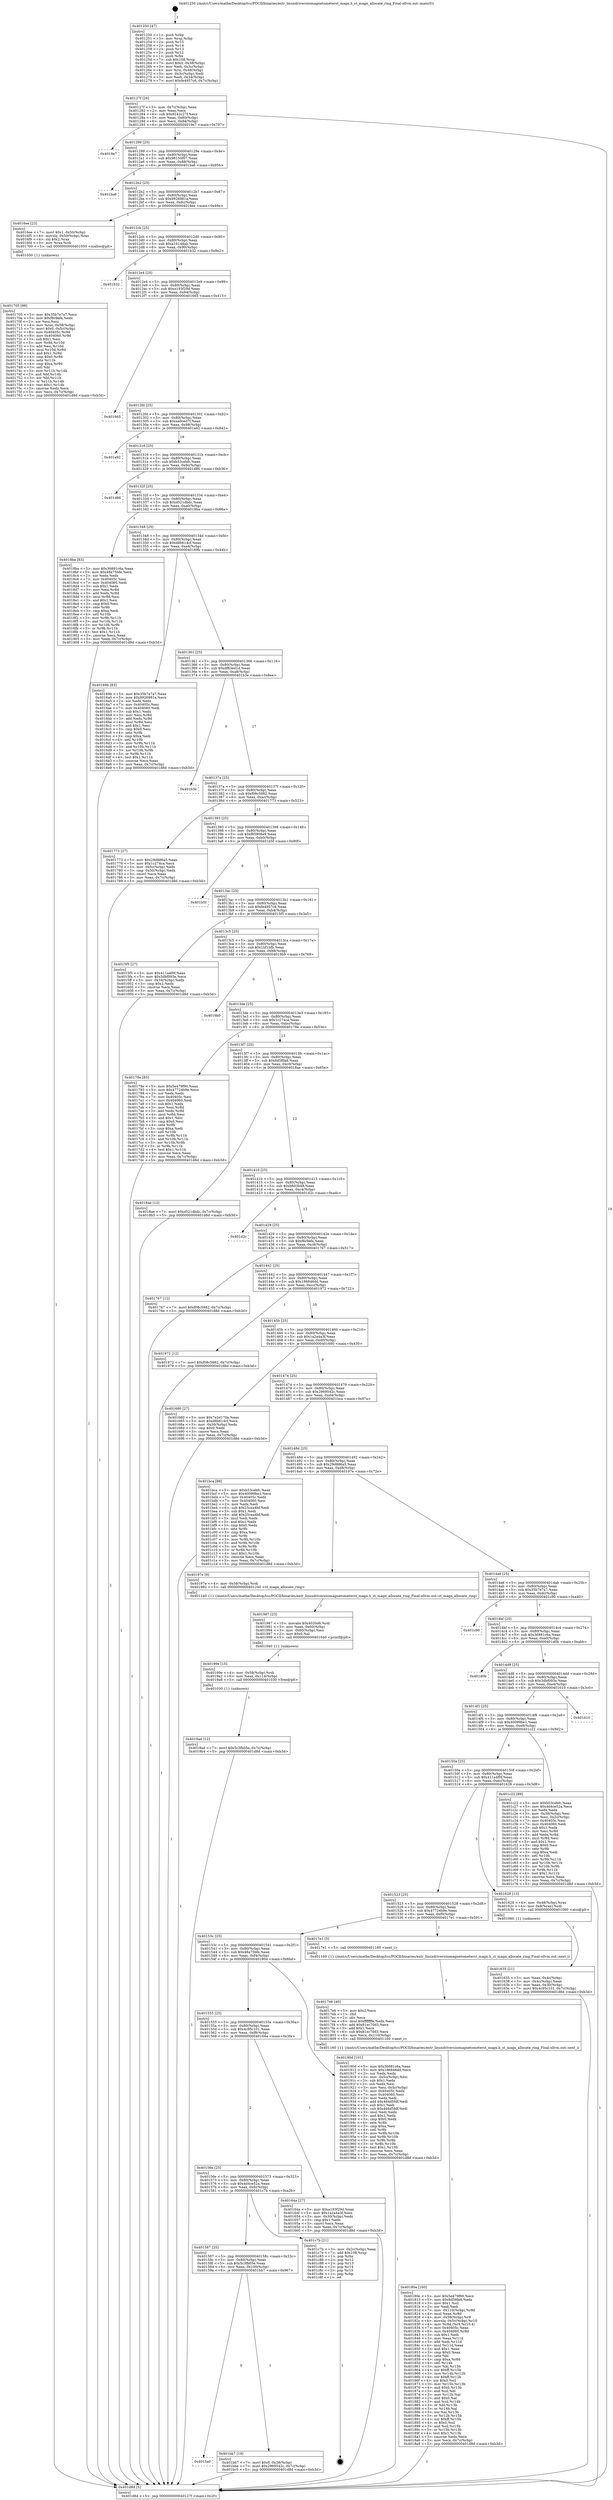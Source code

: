 digraph "0x401250" {
  label = "0x401250 (/mnt/c/Users/mathe/Desktop/tcc/POCII/binaries/extr_linuxdriversiiomagnetometerst_magn.h_st_magn_allocate_ring_Final-ollvm.out::main(0))"
  labelloc = "t"
  node[shape=record]

  Entry [label="",width=0.3,height=0.3,shape=circle,fillcolor=black,style=filled]
  "0x40127f" [label="{
     0x40127f [26]\l
     | [instrs]\l
     &nbsp;&nbsp;0x40127f \<+3\>: mov -0x7c(%rbp),%eax\l
     &nbsp;&nbsp;0x401282 \<+2\>: mov %eax,%ecx\l
     &nbsp;&nbsp;0x401284 \<+6\>: sub $0x9242c27f,%ecx\l
     &nbsp;&nbsp;0x40128a \<+3\>: mov %eax,-0x80(%rbp)\l
     &nbsp;&nbsp;0x40128d \<+6\>: mov %ecx,-0x84(%rbp)\l
     &nbsp;&nbsp;0x401293 \<+6\>: je 00000000004019e7 \<main+0x797\>\l
  }"]
  "0x4019e7" [label="{
     0x4019e7\l
  }", style=dashed]
  "0x401299" [label="{
     0x401299 [25]\l
     | [instrs]\l
     &nbsp;&nbsp;0x401299 \<+5\>: jmp 000000000040129e \<main+0x4e\>\l
     &nbsp;&nbsp;0x40129e \<+3\>: mov -0x80(%rbp),%eax\l
     &nbsp;&nbsp;0x4012a1 \<+5\>: sub $0x98150f07,%eax\l
     &nbsp;&nbsp;0x4012a6 \<+6\>: mov %eax,-0x88(%rbp)\l
     &nbsp;&nbsp;0x4012ac \<+6\>: je 0000000000401ba6 \<main+0x956\>\l
  }"]
  Exit [label="",width=0.3,height=0.3,shape=circle,fillcolor=black,style=filled,peripheries=2]
  "0x401ba6" [label="{
     0x401ba6\l
  }", style=dashed]
  "0x4012b2" [label="{
     0x4012b2 [25]\l
     | [instrs]\l
     &nbsp;&nbsp;0x4012b2 \<+5\>: jmp 00000000004012b7 \<main+0x67\>\l
     &nbsp;&nbsp;0x4012b7 \<+3\>: mov -0x80(%rbp),%eax\l
     &nbsp;&nbsp;0x4012ba \<+5\>: sub $0x9926981a,%eax\l
     &nbsp;&nbsp;0x4012bf \<+6\>: mov %eax,-0x8c(%rbp)\l
     &nbsp;&nbsp;0x4012c5 \<+6\>: je 00000000004016ee \<main+0x49e\>\l
  }"]
  "0x4015a0" [label="{
     0x4015a0\l
  }", style=dashed]
  "0x4016ee" [label="{
     0x4016ee [23]\l
     | [instrs]\l
     &nbsp;&nbsp;0x4016ee \<+7\>: movl $0x1,-0x50(%rbp)\l
     &nbsp;&nbsp;0x4016f5 \<+4\>: movslq -0x50(%rbp),%rax\l
     &nbsp;&nbsp;0x4016f9 \<+4\>: shl $0x2,%rax\l
     &nbsp;&nbsp;0x4016fd \<+3\>: mov %rax,%rdi\l
     &nbsp;&nbsp;0x401700 \<+5\>: call 0000000000401050 \<malloc@plt\>\l
     | [calls]\l
     &nbsp;&nbsp;0x401050 \{1\} (unknown)\l
  }"]
  "0x4012cb" [label="{
     0x4012cb [25]\l
     | [instrs]\l
     &nbsp;&nbsp;0x4012cb \<+5\>: jmp 00000000004012d0 \<main+0x80\>\l
     &nbsp;&nbsp;0x4012d0 \<+3\>: mov -0x80(%rbp),%eax\l
     &nbsp;&nbsp;0x4012d3 \<+5\>: sub $0xa16148ab,%eax\l
     &nbsp;&nbsp;0x4012d8 \<+6\>: mov %eax,-0x90(%rbp)\l
     &nbsp;&nbsp;0x4012de \<+6\>: je 0000000000401b32 \<main+0x8e2\>\l
  }"]
  "0x401bb7" [label="{
     0x401bb7 [19]\l
     | [instrs]\l
     &nbsp;&nbsp;0x401bb7 \<+7\>: movl $0x0,-0x38(%rbp)\l
     &nbsp;&nbsp;0x401bbe \<+7\>: movl $0x2969542c,-0x7c(%rbp)\l
     &nbsp;&nbsp;0x401bc5 \<+5\>: jmp 0000000000401d8d \<main+0xb3d\>\l
  }"]
  "0x401b32" [label="{
     0x401b32\l
  }", style=dashed]
  "0x4012e4" [label="{
     0x4012e4 [25]\l
     | [instrs]\l
     &nbsp;&nbsp;0x4012e4 \<+5\>: jmp 00000000004012e9 \<main+0x99\>\l
     &nbsp;&nbsp;0x4012e9 \<+3\>: mov -0x80(%rbp),%eax\l
     &nbsp;&nbsp;0x4012ec \<+5\>: sub $0xa193f29d,%eax\l
     &nbsp;&nbsp;0x4012f1 \<+6\>: mov %eax,-0x94(%rbp)\l
     &nbsp;&nbsp;0x4012f7 \<+6\>: je 0000000000401665 \<main+0x415\>\l
  }"]
  "0x401587" [label="{
     0x401587 [25]\l
     | [instrs]\l
     &nbsp;&nbsp;0x401587 \<+5\>: jmp 000000000040158c \<main+0x33c\>\l
     &nbsp;&nbsp;0x40158c \<+3\>: mov -0x80(%rbp),%eax\l
     &nbsp;&nbsp;0x40158f \<+5\>: sub $0x5c3fb05e,%eax\l
     &nbsp;&nbsp;0x401594 \<+6\>: mov %eax,-0x100(%rbp)\l
     &nbsp;&nbsp;0x40159a \<+6\>: je 0000000000401bb7 \<main+0x967\>\l
  }"]
  "0x401665" [label="{
     0x401665\l
  }", style=dashed]
  "0x4012fd" [label="{
     0x4012fd [25]\l
     | [instrs]\l
     &nbsp;&nbsp;0x4012fd \<+5\>: jmp 0000000000401302 \<main+0xb2\>\l
     &nbsp;&nbsp;0x401302 \<+3\>: mov -0x80(%rbp),%eax\l
     &nbsp;&nbsp;0x401305 \<+5\>: sub $0xaa0ced7f,%eax\l
     &nbsp;&nbsp;0x40130a \<+6\>: mov %eax,-0x98(%rbp)\l
     &nbsp;&nbsp;0x401310 \<+6\>: je 0000000000401a92 \<main+0x842\>\l
  }"]
  "0x401c7b" [label="{
     0x401c7b [21]\l
     | [instrs]\l
     &nbsp;&nbsp;0x401c7b \<+3\>: mov -0x2c(%rbp),%eax\l
     &nbsp;&nbsp;0x401c7e \<+7\>: add $0x108,%rsp\l
     &nbsp;&nbsp;0x401c85 \<+1\>: pop %rbx\l
     &nbsp;&nbsp;0x401c86 \<+2\>: pop %r12\l
     &nbsp;&nbsp;0x401c88 \<+2\>: pop %r13\l
     &nbsp;&nbsp;0x401c8a \<+2\>: pop %r14\l
     &nbsp;&nbsp;0x401c8c \<+2\>: pop %r15\l
     &nbsp;&nbsp;0x401c8e \<+1\>: pop %rbp\l
     &nbsp;&nbsp;0x401c8f \<+1\>: ret\l
  }"]
  "0x401a92" [label="{
     0x401a92\l
  }", style=dashed]
  "0x401316" [label="{
     0x401316 [25]\l
     | [instrs]\l
     &nbsp;&nbsp;0x401316 \<+5\>: jmp 000000000040131b \<main+0xcb\>\l
     &nbsp;&nbsp;0x40131b \<+3\>: mov -0x80(%rbp),%eax\l
     &nbsp;&nbsp;0x40131e \<+5\>: sub $0xb53cebfc,%eax\l
     &nbsp;&nbsp;0x401323 \<+6\>: mov %eax,-0x9c(%rbp)\l
     &nbsp;&nbsp;0x401329 \<+6\>: je 0000000000401d86 \<main+0xb36\>\l
  }"]
  "0x4019ad" [label="{
     0x4019ad [12]\l
     | [instrs]\l
     &nbsp;&nbsp;0x4019ad \<+7\>: movl $0x5c3fb05e,-0x7c(%rbp)\l
     &nbsp;&nbsp;0x4019b4 \<+5\>: jmp 0000000000401d8d \<main+0xb3d\>\l
  }"]
  "0x401d86" [label="{
     0x401d86\l
  }", style=dashed]
  "0x40132f" [label="{
     0x40132f [25]\l
     | [instrs]\l
     &nbsp;&nbsp;0x40132f \<+5\>: jmp 0000000000401334 \<main+0xe4\>\l
     &nbsp;&nbsp;0x401334 \<+3\>: mov -0x80(%rbp),%eax\l
     &nbsp;&nbsp;0x401337 \<+5\>: sub $0xd521dbdc,%eax\l
     &nbsp;&nbsp;0x40133c \<+6\>: mov %eax,-0xa0(%rbp)\l
     &nbsp;&nbsp;0x401342 \<+6\>: je 00000000004018ba \<main+0x66a\>\l
  }"]
  "0x40199e" [label="{
     0x40199e [15]\l
     | [instrs]\l
     &nbsp;&nbsp;0x40199e \<+4\>: mov -0x58(%rbp),%rdi\l
     &nbsp;&nbsp;0x4019a2 \<+6\>: mov %eax,-0x114(%rbp)\l
     &nbsp;&nbsp;0x4019a8 \<+5\>: call 0000000000401030 \<free@plt\>\l
     | [calls]\l
     &nbsp;&nbsp;0x401030 \{1\} (unknown)\l
  }"]
  "0x4018ba" [label="{
     0x4018ba [83]\l
     | [instrs]\l
     &nbsp;&nbsp;0x4018ba \<+5\>: mov $0x36881c6a,%eax\l
     &nbsp;&nbsp;0x4018bf \<+5\>: mov $0x48a75bfe,%ecx\l
     &nbsp;&nbsp;0x4018c4 \<+2\>: xor %edx,%edx\l
     &nbsp;&nbsp;0x4018c6 \<+7\>: mov 0x40405c,%esi\l
     &nbsp;&nbsp;0x4018cd \<+7\>: mov 0x404060,%edi\l
     &nbsp;&nbsp;0x4018d4 \<+3\>: sub $0x1,%edx\l
     &nbsp;&nbsp;0x4018d7 \<+3\>: mov %esi,%r8d\l
     &nbsp;&nbsp;0x4018da \<+3\>: add %edx,%r8d\l
     &nbsp;&nbsp;0x4018dd \<+4\>: imul %r8d,%esi\l
     &nbsp;&nbsp;0x4018e1 \<+3\>: and $0x1,%esi\l
     &nbsp;&nbsp;0x4018e4 \<+3\>: cmp $0x0,%esi\l
     &nbsp;&nbsp;0x4018e7 \<+4\>: sete %r9b\l
     &nbsp;&nbsp;0x4018eb \<+3\>: cmp $0xa,%edi\l
     &nbsp;&nbsp;0x4018ee \<+4\>: setl %r10b\l
     &nbsp;&nbsp;0x4018f2 \<+3\>: mov %r9b,%r11b\l
     &nbsp;&nbsp;0x4018f5 \<+3\>: and %r10b,%r11b\l
     &nbsp;&nbsp;0x4018f8 \<+3\>: xor %r10b,%r9b\l
     &nbsp;&nbsp;0x4018fb \<+3\>: or %r9b,%r11b\l
     &nbsp;&nbsp;0x4018fe \<+4\>: test $0x1,%r11b\l
     &nbsp;&nbsp;0x401902 \<+3\>: cmovne %ecx,%eax\l
     &nbsp;&nbsp;0x401905 \<+3\>: mov %eax,-0x7c(%rbp)\l
     &nbsp;&nbsp;0x401908 \<+5\>: jmp 0000000000401d8d \<main+0xb3d\>\l
  }"]
  "0x401348" [label="{
     0x401348 [25]\l
     | [instrs]\l
     &nbsp;&nbsp;0x401348 \<+5\>: jmp 000000000040134d \<main+0xfd\>\l
     &nbsp;&nbsp;0x40134d \<+3\>: mov -0x80(%rbp),%eax\l
     &nbsp;&nbsp;0x401350 \<+5\>: sub $0xd8b614cf,%eax\l
     &nbsp;&nbsp;0x401355 \<+6\>: mov %eax,-0xa4(%rbp)\l
     &nbsp;&nbsp;0x40135b \<+6\>: je 000000000040169b \<main+0x44b\>\l
  }"]
  "0x401987" [label="{
     0x401987 [23]\l
     | [instrs]\l
     &nbsp;&nbsp;0x401987 \<+10\>: movabs $0x4020d6,%rdi\l
     &nbsp;&nbsp;0x401991 \<+3\>: mov %eax,-0x60(%rbp)\l
     &nbsp;&nbsp;0x401994 \<+3\>: mov -0x60(%rbp),%esi\l
     &nbsp;&nbsp;0x401997 \<+2\>: mov $0x0,%al\l
     &nbsp;&nbsp;0x401999 \<+5\>: call 0000000000401040 \<printf@plt\>\l
     | [calls]\l
     &nbsp;&nbsp;0x401040 \{1\} (unknown)\l
  }"]
  "0x40169b" [label="{
     0x40169b [83]\l
     | [instrs]\l
     &nbsp;&nbsp;0x40169b \<+5\>: mov $0x35b7e7a7,%eax\l
     &nbsp;&nbsp;0x4016a0 \<+5\>: mov $0x9926981a,%ecx\l
     &nbsp;&nbsp;0x4016a5 \<+2\>: xor %edx,%edx\l
     &nbsp;&nbsp;0x4016a7 \<+7\>: mov 0x40405c,%esi\l
     &nbsp;&nbsp;0x4016ae \<+7\>: mov 0x404060,%edi\l
     &nbsp;&nbsp;0x4016b5 \<+3\>: sub $0x1,%edx\l
     &nbsp;&nbsp;0x4016b8 \<+3\>: mov %esi,%r8d\l
     &nbsp;&nbsp;0x4016bb \<+3\>: add %edx,%r8d\l
     &nbsp;&nbsp;0x4016be \<+4\>: imul %r8d,%esi\l
     &nbsp;&nbsp;0x4016c2 \<+3\>: and $0x1,%esi\l
     &nbsp;&nbsp;0x4016c5 \<+3\>: cmp $0x0,%esi\l
     &nbsp;&nbsp;0x4016c8 \<+4\>: sete %r9b\l
     &nbsp;&nbsp;0x4016cc \<+3\>: cmp $0xa,%edi\l
     &nbsp;&nbsp;0x4016cf \<+4\>: setl %r10b\l
     &nbsp;&nbsp;0x4016d3 \<+3\>: mov %r9b,%r11b\l
     &nbsp;&nbsp;0x4016d6 \<+3\>: and %r10b,%r11b\l
     &nbsp;&nbsp;0x4016d9 \<+3\>: xor %r10b,%r9b\l
     &nbsp;&nbsp;0x4016dc \<+3\>: or %r9b,%r11b\l
     &nbsp;&nbsp;0x4016df \<+4\>: test $0x1,%r11b\l
     &nbsp;&nbsp;0x4016e3 \<+3\>: cmovne %ecx,%eax\l
     &nbsp;&nbsp;0x4016e6 \<+3\>: mov %eax,-0x7c(%rbp)\l
     &nbsp;&nbsp;0x4016e9 \<+5\>: jmp 0000000000401d8d \<main+0xb3d\>\l
  }"]
  "0x401361" [label="{
     0x401361 [25]\l
     | [instrs]\l
     &nbsp;&nbsp;0x401361 \<+5\>: jmp 0000000000401366 \<main+0x116\>\l
     &nbsp;&nbsp;0x401366 \<+3\>: mov -0x80(%rbp),%eax\l
     &nbsp;&nbsp;0x401369 \<+5\>: sub $0xdf83ed1d,%eax\l
     &nbsp;&nbsp;0x40136e \<+6\>: mov %eax,-0xa8(%rbp)\l
     &nbsp;&nbsp;0x401374 \<+6\>: je 0000000000401b3e \<main+0x8ee\>\l
  }"]
  "0x40180e" [label="{
     0x40180e [160]\l
     | [instrs]\l
     &nbsp;&nbsp;0x40180e \<+5\>: mov $0x5e479f90,%ecx\l
     &nbsp;&nbsp;0x401813 \<+5\>: mov $0x8d58fa6,%edx\l
     &nbsp;&nbsp;0x401818 \<+3\>: mov $0x1,%sil\l
     &nbsp;&nbsp;0x40181b \<+2\>: xor %edi,%edi\l
     &nbsp;&nbsp;0x40181d \<+7\>: mov -0x110(%rbp),%r8d\l
     &nbsp;&nbsp;0x401824 \<+4\>: imul %eax,%r8d\l
     &nbsp;&nbsp;0x401828 \<+4\>: mov -0x58(%rbp),%r9\l
     &nbsp;&nbsp;0x40182c \<+4\>: movslq -0x5c(%rbp),%r10\l
     &nbsp;&nbsp;0x401830 \<+4\>: mov %r8d,(%r9,%r10,4)\l
     &nbsp;&nbsp;0x401834 \<+7\>: mov 0x40405c,%eax\l
     &nbsp;&nbsp;0x40183b \<+8\>: mov 0x404060,%r8d\l
     &nbsp;&nbsp;0x401843 \<+3\>: sub $0x1,%edi\l
     &nbsp;&nbsp;0x401846 \<+3\>: mov %eax,%r11d\l
     &nbsp;&nbsp;0x401849 \<+3\>: add %edi,%r11d\l
     &nbsp;&nbsp;0x40184c \<+4\>: imul %r11d,%eax\l
     &nbsp;&nbsp;0x401850 \<+3\>: and $0x1,%eax\l
     &nbsp;&nbsp;0x401853 \<+3\>: cmp $0x0,%eax\l
     &nbsp;&nbsp;0x401856 \<+3\>: sete %bl\l
     &nbsp;&nbsp;0x401859 \<+4\>: cmp $0xa,%r8d\l
     &nbsp;&nbsp;0x40185d \<+4\>: setl %r14b\l
     &nbsp;&nbsp;0x401861 \<+3\>: mov %bl,%r15b\l
     &nbsp;&nbsp;0x401864 \<+4\>: xor $0xff,%r15b\l
     &nbsp;&nbsp;0x401868 \<+3\>: mov %r14b,%r12b\l
     &nbsp;&nbsp;0x40186b \<+4\>: xor $0xff,%r12b\l
     &nbsp;&nbsp;0x40186f \<+4\>: xor $0x0,%sil\l
     &nbsp;&nbsp;0x401873 \<+3\>: mov %r15b,%r13b\l
     &nbsp;&nbsp;0x401876 \<+4\>: and $0x0,%r13b\l
     &nbsp;&nbsp;0x40187a \<+3\>: and %sil,%bl\l
     &nbsp;&nbsp;0x40187d \<+3\>: mov %r12b,%al\l
     &nbsp;&nbsp;0x401880 \<+2\>: and $0x0,%al\l
     &nbsp;&nbsp;0x401882 \<+3\>: and %sil,%r14b\l
     &nbsp;&nbsp;0x401885 \<+3\>: or %bl,%r13b\l
     &nbsp;&nbsp;0x401888 \<+3\>: or %r14b,%al\l
     &nbsp;&nbsp;0x40188b \<+3\>: xor %al,%r13b\l
     &nbsp;&nbsp;0x40188e \<+3\>: or %r12b,%r15b\l
     &nbsp;&nbsp;0x401891 \<+4\>: xor $0xff,%r15b\l
     &nbsp;&nbsp;0x401895 \<+4\>: or $0x0,%sil\l
     &nbsp;&nbsp;0x401899 \<+3\>: and %sil,%r15b\l
     &nbsp;&nbsp;0x40189c \<+3\>: or %r15b,%r13b\l
     &nbsp;&nbsp;0x40189f \<+4\>: test $0x1,%r13b\l
     &nbsp;&nbsp;0x4018a3 \<+3\>: cmovne %edx,%ecx\l
     &nbsp;&nbsp;0x4018a6 \<+3\>: mov %ecx,-0x7c(%rbp)\l
     &nbsp;&nbsp;0x4018a9 \<+5\>: jmp 0000000000401d8d \<main+0xb3d\>\l
  }"]
  "0x401b3e" [label="{
     0x401b3e\l
  }", style=dashed]
  "0x40137a" [label="{
     0x40137a [25]\l
     | [instrs]\l
     &nbsp;&nbsp;0x40137a \<+5\>: jmp 000000000040137f \<main+0x12f\>\l
     &nbsp;&nbsp;0x40137f \<+3\>: mov -0x80(%rbp),%eax\l
     &nbsp;&nbsp;0x401382 \<+5\>: sub $0xf08c5882,%eax\l
     &nbsp;&nbsp;0x401387 \<+6\>: mov %eax,-0xac(%rbp)\l
     &nbsp;&nbsp;0x40138d \<+6\>: je 0000000000401773 \<main+0x523\>\l
  }"]
  "0x4017e6" [label="{
     0x4017e6 [40]\l
     | [instrs]\l
     &nbsp;&nbsp;0x4017e6 \<+5\>: mov $0x2,%ecx\l
     &nbsp;&nbsp;0x4017eb \<+1\>: cltd\l
     &nbsp;&nbsp;0x4017ec \<+2\>: idiv %ecx\l
     &nbsp;&nbsp;0x4017ee \<+6\>: imul $0xfffffffe,%edx,%ecx\l
     &nbsp;&nbsp;0x4017f4 \<+6\>: add $0x81ec70d3,%ecx\l
     &nbsp;&nbsp;0x4017fa \<+3\>: add $0x1,%ecx\l
     &nbsp;&nbsp;0x4017fd \<+6\>: sub $0x81ec70d3,%ecx\l
     &nbsp;&nbsp;0x401803 \<+6\>: mov %ecx,-0x110(%rbp)\l
     &nbsp;&nbsp;0x401809 \<+5\>: call 0000000000401160 \<next_i\>\l
     | [calls]\l
     &nbsp;&nbsp;0x401160 \{1\} (/mnt/c/Users/mathe/Desktop/tcc/POCII/binaries/extr_linuxdriversiiomagnetometerst_magn.h_st_magn_allocate_ring_Final-ollvm.out::next_i)\l
  }"]
  "0x401773" [label="{
     0x401773 [27]\l
     | [instrs]\l
     &nbsp;&nbsp;0x401773 \<+5\>: mov $0x29d886a5,%eax\l
     &nbsp;&nbsp;0x401778 \<+5\>: mov $0x1c274ca,%ecx\l
     &nbsp;&nbsp;0x40177d \<+3\>: mov -0x5c(%rbp),%edx\l
     &nbsp;&nbsp;0x401780 \<+3\>: cmp -0x50(%rbp),%edx\l
     &nbsp;&nbsp;0x401783 \<+3\>: cmovl %ecx,%eax\l
     &nbsp;&nbsp;0x401786 \<+3\>: mov %eax,-0x7c(%rbp)\l
     &nbsp;&nbsp;0x401789 \<+5\>: jmp 0000000000401d8d \<main+0xb3d\>\l
  }"]
  "0x401393" [label="{
     0x401393 [25]\l
     | [instrs]\l
     &nbsp;&nbsp;0x401393 \<+5\>: jmp 0000000000401398 \<main+0x148\>\l
     &nbsp;&nbsp;0x401398 \<+3\>: mov -0x80(%rbp),%eax\l
     &nbsp;&nbsp;0x40139b \<+5\>: sub $0xf85908e9,%eax\l
     &nbsp;&nbsp;0x4013a0 \<+6\>: mov %eax,-0xb0(%rbp)\l
     &nbsp;&nbsp;0x4013a6 \<+6\>: je 0000000000401b5f \<main+0x90f\>\l
  }"]
  "0x401705" [label="{
     0x401705 [98]\l
     | [instrs]\l
     &nbsp;&nbsp;0x401705 \<+5\>: mov $0x35b7e7a7,%ecx\l
     &nbsp;&nbsp;0x40170a \<+5\>: mov $0xf8c9efa,%edx\l
     &nbsp;&nbsp;0x40170f \<+2\>: xor %esi,%esi\l
     &nbsp;&nbsp;0x401711 \<+4\>: mov %rax,-0x58(%rbp)\l
     &nbsp;&nbsp;0x401715 \<+7\>: movl $0x0,-0x5c(%rbp)\l
     &nbsp;&nbsp;0x40171c \<+8\>: mov 0x40405c,%r8d\l
     &nbsp;&nbsp;0x401724 \<+8\>: mov 0x404060,%r9d\l
     &nbsp;&nbsp;0x40172c \<+3\>: sub $0x1,%esi\l
     &nbsp;&nbsp;0x40172f \<+3\>: mov %r8d,%r10d\l
     &nbsp;&nbsp;0x401732 \<+3\>: add %esi,%r10d\l
     &nbsp;&nbsp;0x401735 \<+4\>: imul %r10d,%r8d\l
     &nbsp;&nbsp;0x401739 \<+4\>: and $0x1,%r8d\l
     &nbsp;&nbsp;0x40173d \<+4\>: cmp $0x0,%r8d\l
     &nbsp;&nbsp;0x401741 \<+4\>: sete %r11b\l
     &nbsp;&nbsp;0x401745 \<+4\>: cmp $0xa,%r9d\l
     &nbsp;&nbsp;0x401749 \<+3\>: setl %bl\l
     &nbsp;&nbsp;0x40174c \<+3\>: mov %r11b,%r14b\l
     &nbsp;&nbsp;0x40174f \<+3\>: and %bl,%r14b\l
     &nbsp;&nbsp;0x401752 \<+3\>: xor %bl,%r11b\l
     &nbsp;&nbsp;0x401755 \<+3\>: or %r11b,%r14b\l
     &nbsp;&nbsp;0x401758 \<+4\>: test $0x1,%r14b\l
     &nbsp;&nbsp;0x40175c \<+3\>: cmovne %edx,%ecx\l
     &nbsp;&nbsp;0x40175f \<+3\>: mov %ecx,-0x7c(%rbp)\l
     &nbsp;&nbsp;0x401762 \<+5\>: jmp 0000000000401d8d \<main+0xb3d\>\l
  }"]
  "0x401b5f" [label="{
     0x401b5f\l
  }", style=dashed]
  "0x4013ac" [label="{
     0x4013ac [25]\l
     | [instrs]\l
     &nbsp;&nbsp;0x4013ac \<+5\>: jmp 00000000004013b1 \<main+0x161\>\l
     &nbsp;&nbsp;0x4013b1 \<+3\>: mov -0x80(%rbp),%eax\l
     &nbsp;&nbsp;0x4013b4 \<+5\>: sub $0xfe4957c6,%eax\l
     &nbsp;&nbsp;0x4013b9 \<+6\>: mov %eax,-0xb4(%rbp)\l
     &nbsp;&nbsp;0x4013bf \<+6\>: je 00000000004015f5 \<main+0x3a5\>\l
  }"]
  "0x40156e" [label="{
     0x40156e [25]\l
     | [instrs]\l
     &nbsp;&nbsp;0x40156e \<+5\>: jmp 0000000000401573 \<main+0x323\>\l
     &nbsp;&nbsp;0x401573 \<+3\>: mov -0x80(%rbp),%eax\l
     &nbsp;&nbsp;0x401576 \<+5\>: sub $0x4d4ce52a,%eax\l
     &nbsp;&nbsp;0x40157b \<+6\>: mov %eax,-0xfc(%rbp)\l
     &nbsp;&nbsp;0x401581 \<+6\>: je 0000000000401c7b \<main+0xa2b\>\l
  }"]
  "0x4015f5" [label="{
     0x4015f5 [27]\l
     | [instrs]\l
     &nbsp;&nbsp;0x4015f5 \<+5\>: mov $0x411a4f0f,%eax\l
     &nbsp;&nbsp;0x4015fa \<+5\>: mov $0x3dbf093e,%ecx\l
     &nbsp;&nbsp;0x4015ff \<+3\>: mov -0x34(%rbp),%edx\l
     &nbsp;&nbsp;0x401602 \<+3\>: cmp $0x2,%edx\l
     &nbsp;&nbsp;0x401605 \<+3\>: cmovne %ecx,%eax\l
     &nbsp;&nbsp;0x401608 \<+3\>: mov %eax,-0x7c(%rbp)\l
     &nbsp;&nbsp;0x40160b \<+5\>: jmp 0000000000401d8d \<main+0xb3d\>\l
  }"]
  "0x4013c5" [label="{
     0x4013c5 [25]\l
     | [instrs]\l
     &nbsp;&nbsp;0x4013c5 \<+5\>: jmp 00000000004013ca \<main+0x17a\>\l
     &nbsp;&nbsp;0x4013ca \<+3\>: mov -0x80(%rbp),%eax\l
     &nbsp;&nbsp;0x4013cd \<+5\>: sub $0x1bf1bfb,%eax\l
     &nbsp;&nbsp;0x4013d2 \<+6\>: mov %eax,-0xb8(%rbp)\l
     &nbsp;&nbsp;0x4013d8 \<+6\>: je 00000000004019b9 \<main+0x769\>\l
  }"]
  "0x401d8d" [label="{
     0x401d8d [5]\l
     | [instrs]\l
     &nbsp;&nbsp;0x401d8d \<+5\>: jmp 000000000040127f \<main+0x2f\>\l
  }"]
  "0x401250" [label="{
     0x401250 [47]\l
     | [instrs]\l
     &nbsp;&nbsp;0x401250 \<+1\>: push %rbp\l
     &nbsp;&nbsp;0x401251 \<+3\>: mov %rsp,%rbp\l
     &nbsp;&nbsp;0x401254 \<+2\>: push %r15\l
     &nbsp;&nbsp;0x401256 \<+2\>: push %r14\l
     &nbsp;&nbsp;0x401258 \<+2\>: push %r13\l
     &nbsp;&nbsp;0x40125a \<+2\>: push %r12\l
     &nbsp;&nbsp;0x40125c \<+1\>: push %rbx\l
     &nbsp;&nbsp;0x40125d \<+7\>: sub $0x108,%rsp\l
     &nbsp;&nbsp;0x401264 \<+7\>: movl $0x0,-0x38(%rbp)\l
     &nbsp;&nbsp;0x40126b \<+3\>: mov %edi,-0x3c(%rbp)\l
     &nbsp;&nbsp;0x40126e \<+4\>: mov %rsi,-0x48(%rbp)\l
     &nbsp;&nbsp;0x401272 \<+3\>: mov -0x3c(%rbp),%edi\l
     &nbsp;&nbsp;0x401275 \<+3\>: mov %edi,-0x34(%rbp)\l
     &nbsp;&nbsp;0x401278 \<+7\>: movl $0xfe4957c6,-0x7c(%rbp)\l
  }"]
  "0x40164a" [label="{
     0x40164a [27]\l
     | [instrs]\l
     &nbsp;&nbsp;0x40164a \<+5\>: mov $0xa193f29d,%eax\l
     &nbsp;&nbsp;0x40164f \<+5\>: mov $0x1a2a4a3f,%ecx\l
     &nbsp;&nbsp;0x401654 \<+3\>: mov -0x30(%rbp),%edx\l
     &nbsp;&nbsp;0x401657 \<+3\>: cmp $0x1,%edx\l
     &nbsp;&nbsp;0x40165a \<+3\>: cmovl %ecx,%eax\l
     &nbsp;&nbsp;0x40165d \<+3\>: mov %eax,-0x7c(%rbp)\l
     &nbsp;&nbsp;0x401660 \<+5\>: jmp 0000000000401d8d \<main+0xb3d\>\l
  }"]
  "0x4019b9" [label="{
     0x4019b9\l
  }", style=dashed]
  "0x4013de" [label="{
     0x4013de [25]\l
     | [instrs]\l
     &nbsp;&nbsp;0x4013de \<+5\>: jmp 00000000004013e3 \<main+0x193\>\l
     &nbsp;&nbsp;0x4013e3 \<+3\>: mov -0x80(%rbp),%eax\l
     &nbsp;&nbsp;0x4013e6 \<+5\>: sub $0x1c274ca,%eax\l
     &nbsp;&nbsp;0x4013eb \<+6\>: mov %eax,-0xbc(%rbp)\l
     &nbsp;&nbsp;0x4013f1 \<+6\>: je 000000000040178e \<main+0x53e\>\l
  }"]
  "0x401555" [label="{
     0x401555 [25]\l
     | [instrs]\l
     &nbsp;&nbsp;0x401555 \<+5\>: jmp 000000000040155a \<main+0x30a\>\l
     &nbsp;&nbsp;0x40155a \<+3\>: mov -0x80(%rbp),%eax\l
     &nbsp;&nbsp;0x40155d \<+5\>: sub $0x4c95c101,%eax\l
     &nbsp;&nbsp;0x401562 \<+6\>: mov %eax,-0xf8(%rbp)\l
     &nbsp;&nbsp;0x401568 \<+6\>: je 000000000040164a \<main+0x3fa\>\l
  }"]
  "0x40178e" [label="{
     0x40178e [83]\l
     | [instrs]\l
     &nbsp;&nbsp;0x40178e \<+5\>: mov $0x5e479f90,%eax\l
     &nbsp;&nbsp;0x401793 \<+5\>: mov $0x47724b9e,%ecx\l
     &nbsp;&nbsp;0x401798 \<+2\>: xor %edx,%edx\l
     &nbsp;&nbsp;0x40179a \<+7\>: mov 0x40405c,%esi\l
     &nbsp;&nbsp;0x4017a1 \<+7\>: mov 0x404060,%edi\l
     &nbsp;&nbsp;0x4017a8 \<+3\>: sub $0x1,%edx\l
     &nbsp;&nbsp;0x4017ab \<+3\>: mov %esi,%r8d\l
     &nbsp;&nbsp;0x4017ae \<+3\>: add %edx,%r8d\l
     &nbsp;&nbsp;0x4017b1 \<+4\>: imul %r8d,%esi\l
     &nbsp;&nbsp;0x4017b5 \<+3\>: and $0x1,%esi\l
     &nbsp;&nbsp;0x4017b8 \<+3\>: cmp $0x0,%esi\l
     &nbsp;&nbsp;0x4017bb \<+4\>: sete %r9b\l
     &nbsp;&nbsp;0x4017bf \<+3\>: cmp $0xa,%edi\l
     &nbsp;&nbsp;0x4017c2 \<+4\>: setl %r10b\l
     &nbsp;&nbsp;0x4017c6 \<+3\>: mov %r9b,%r11b\l
     &nbsp;&nbsp;0x4017c9 \<+3\>: and %r10b,%r11b\l
     &nbsp;&nbsp;0x4017cc \<+3\>: xor %r10b,%r9b\l
     &nbsp;&nbsp;0x4017cf \<+3\>: or %r9b,%r11b\l
     &nbsp;&nbsp;0x4017d2 \<+4\>: test $0x1,%r11b\l
     &nbsp;&nbsp;0x4017d6 \<+3\>: cmovne %ecx,%eax\l
     &nbsp;&nbsp;0x4017d9 \<+3\>: mov %eax,-0x7c(%rbp)\l
     &nbsp;&nbsp;0x4017dc \<+5\>: jmp 0000000000401d8d \<main+0xb3d\>\l
  }"]
  "0x4013f7" [label="{
     0x4013f7 [25]\l
     | [instrs]\l
     &nbsp;&nbsp;0x4013f7 \<+5\>: jmp 00000000004013fc \<main+0x1ac\>\l
     &nbsp;&nbsp;0x4013fc \<+3\>: mov -0x80(%rbp),%eax\l
     &nbsp;&nbsp;0x4013ff \<+5\>: sub $0x8d58fa6,%eax\l
     &nbsp;&nbsp;0x401404 \<+6\>: mov %eax,-0xc0(%rbp)\l
     &nbsp;&nbsp;0x40140a \<+6\>: je 00000000004018ae \<main+0x65e\>\l
  }"]
  "0x40190d" [label="{
     0x40190d [101]\l
     | [instrs]\l
     &nbsp;&nbsp;0x40190d \<+5\>: mov $0x36881c6a,%eax\l
     &nbsp;&nbsp;0x401912 \<+5\>: mov $0x186846dd,%ecx\l
     &nbsp;&nbsp;0x401917 \<+2\>: xor %edx,%edx\l
     &nbsp;&nbsp;0x401919 \<+3\>: mov -0x5c(%rbp),%esi\l
     &nbsp;&nbsp;0x40191c \<+3\>: sub $0x1,%edx\l
     &nbsp;&nbsp;0x40191f \<+2\>: sub %edx,%esi\l
     &nbsp;&nbsp;0x401921 \<+3\>: mov %esi,-0x5c(%rbp)\l
     &nbsp;&nbsp;0x401924 \<+7\>: mov 0x40405c,%edx\l
     &nbsp;&nbsp;0x40192b \<+7\>: mov 0x404060,%esi\l
     &nbsp;&nbsp;0x401932 \<+2\>: mov %edx,%edi\l
     &nbsp;&nbsp;0x401934 \<+6\>: add $0x4d4d5fdf,%edi\l
     &nbsp;&nbsp;0x40193a \<+3\>: sub $0x1,%edi\l
     &nbsp;&nbsp;0x40193d \<+6\>: sub $0x4d4d5fdf,%edi\l
     &nbsp;&nbsp;0x401943 \<+3\>: imul %edi,%edx\l
     &nbsp;&nbsp;0x401946 \<+3\>: and $0x1,%edx\l
     &nbsp;&nbsp;0x401949 \<+3\>: cmp $0x0,%edx\l
     &nbsp;&nbsp;0x40194c \<+4\>: sete %r8b\l
     &nbsp;&nbsp;0x401950 \<+3\>: cmp $0xa,%esi\l
     &nbsp;&nbsp;0x401953 \<+4\>: setl %r9b\l
     &nbsp;&nbsp;0x401957 \<+3\>: mov %r8b,%r10b\l
     &nbsp;&nbsp;0x40195a \<+3\>: and %r9b,%r10b\l
     &nbsp;&nbsp;0x40195d \<+3\>: xor %r9b,%r8b\l
     &nbsp;&nbsp;0x401960 \<+3\>: or %r8b,%r10b\l
     &nbsp;&nbsp;0x401963 \<+4\>: test $0x1,%r10b\l
     &nbsp;&nbsp;0x401967 \<+3\>: cmovne %ecx,%eax\l
     &nbsp;&nbsp;0x40196a \<+3\>: mov %eax,-0x7c(%rbp)\l
     &nbsp;&nbsp;0x40196d \<+5\>: jmp 0000000000401d8d \<main+0xb3d\>\l
  }"]
  "0x4018ae" [label="{
     0x4018ae [12]\l
     | [instrs]\l
     &nbsp;&nbsp;0x4018ae \<+7\>: movl $0xd521dbdc,-0x7c(%rbp)\l
     &nbsp;&nbsp;0x4018b5 \<+5\>: jmp 0000000000401d8d \<main+0xb3d\>\l
  }"]
  "0x401410" [label="{
     0x401410 [25]\l
     | [instrs]\l
     &nbsp;&nbsp;0x401410 \<+5\>: jmp 0000000000401415 \<main+0x1c5\>\l
     &nbsp;&nbsp;0x401415 \<+3\>: mov -0x80(%rbp),%eax\l
     &nbsp;&nbsp;0x401418 \<+5\>: sub $0xb6d3b48,%eax\l
     &nbsp;&nbsp;0x40141d \<+6\>: mov %eax,-0xc4(%rbp)\l
     &nbsp;&nbsp;0x401423 \<+6\>: je 0000000000401d2c \<main+0xadc\>\l
  }"]
  "0x40153c" [label="{
     0x40153c [25]\l
     | [instrs]\l
     &nbsp;&nbsp;0x40153c \<+5\>: jmp 0000000000401541 \<main+0x2f1\>\l
     &nbsp;&nbsp;0x401541 \<+3\>: mov -0x80(%rbp),%eax\l
     &nbsp;&nbsp;0x401544 \<+5\>: sub $0x48a75bfe,%eax\l
     &nbsp;&nbsp;0x401549 \<+6\>: mov %eax,-0xf4(%rbp)\l
     &nbsp;&nbsp;0x40154f \<+6\>: je 000000000040190d \<main+0x6bd\>\l
  }"]
  "0x401d2c" [label="{
     0x401d2c\l
  }", style=dashed]
  "0x401429" [label="{
     0x401429 [25]\l
     | [instrs]\l
     &nbsp;&nbsp;0x401429 \<+5\>: jmp 000000000040142e \<main+0x1de\>\l
     &nbsp;&nbsp;0x40142e \<+3\>: mov -0x80(%rbp),%eax\l
     &nbsp;&nbsp;0x401431 \<+5\>: sub $0xf8c9efa,%eax\l
     &nbsp;&nbsp;0x401436 \<+6\>: mov %eax,-0xc8(%rbp)\l
     &nbsp;&nbsp;0x40143c \<+6\>: je 0000000000401767 \<main+0x517\>\l
  }"]
  "0x4017e1" [label="{
     0x4017e1 [5]\l
     | [instrs]\l
     &nbsp;&nbsp;0x4017e1 \<+5\>: call 0000000000401160 \<next_i\>\l
     | [calls]\l
     &nbsp;&nbsp;0x401160 \{1\} (/mnt/c/Users/mathe/Desktop/tcc/POCII/binaries/extr_linuxdriversiiomagnetometerst_magn.h_st_magn_allocate_ring_Final-ollvm.out::next_i)\l
  }"]
  "0x401767" [label="{
     0x401767 [12]\l
     | [instrs]\l
     &nbsp;&nbsp;0x401767 \<+7\>: movl $0xf08c5882,-0x7c(%rbp)\l
     &nbsp;&nbsp;0x40176e \<+5\>: jmp 0000000000401d8d \<main+0xb3d\>\l
  }"]
  "0x401442" [label="{
     0x401442 [25]\l
     | [instrs]\l
     &nbsp;&nbsp;0x401442 \<+5\>: jmp 0000000000401447 \<main+0x1f7\>\l
     &nbsp;&nbsp;0x401447 \<+3\>: mov -0x80(%rbp),%eax\l
     &nbsp;&nbsp;0x40144a \<+5\>: sub $0x186846dd,%eax\l
     &nbsp;&nbsp;0x40144f \<+6\>: mov %eax,-0xcc(%rbp)\l
     &nbsp;&nbsp;0x401455 \<+6\>: je 0000000000401972 \<main+0x722\>\l
  }"]
  "0x401635" [label="{
     0x401635 [21]\l
     | [instrs]\l
     &nbsp;&nbsp;0x401635 \<+3\>: mov %eax,-0x4c(%rbp)\l
     &nbsp;&nbsp;0x401638 \<+3\>: mov -0x4c(%rbp),%eax\l
     &nbsp;&nbsp;0x40163b \<+3\>: mov %eax,-0x30(%rbp)\l
     &nbsp;&nbsp;0x40163e \<+7\>: movl $0x4c95c101,-0x7c(%rbp)\l
     &nbsp;&nbsp;0x401645 \<+5\>: jmp 0000000000401d8d \<main+0xb3d\>\l
  }"]
  "0x401972" [label="{
     0x401972 [12]\l
     | [instrs]\l
     &nbsp;&nbsp;0x401972 \<+7\>: movl $0xf08c5882,-0x7c(%rbp)\l
     &nbsp;&nbsp;0x401979 \<+5\>: jmp 0000000000401d8d \<main+0xb3d\>\l
  }"]
  "0x40145b" [label="{
     0x40145b [25]\l
     | [instrs]\l
     &nbsp;&nbsp;0x40145b \<+5\>: jmp 0000000000401460 \<main+0x210\>\l
     &nbsp;&nbsp;0x401460 \<+3\>: mov -0x80(%rbp),%eax\l
     &nbsp;&nbsp;0x401463 \<+5\>: sub $0x1a2a4a3f,%eax\l
     &nbsp;&nbsp;0x401468 \<+6\>: mov %eax,-0xd0(%rbp)\l
     &nbsp;&nbsp;0x40146e \<+6\>: je 0000000000401680 \<main+0x430\>\l
  }"]
  "0x401523" [label="{
     0x401523 [25]\l
     | [instrs]\l
     &nbsp;&nbsp;0x401523 \<+5\>: jmp 0000000000401528 \<main+0x2d8\>\l
     &nbsp;&nbsp;0x401528 \<+3\>: mov -0x80(%rbp),%eax\l
     &nbsp;&nbsp;0x40152b \<+5\>: sub $0x47724b9e,%eax\l
     &nbsp;&nbsp;0x401530 \<+6\>: mov %eax,-0xf0(%rbp)\l
     &nbsp;&nbsp;0x401536 \<+6\>: je 00000000004017e1 \<main+0x591\>\l
  }"]
  "0x401680" [label="{
     0x401680 [27]\l
     | [instrs]\l
     &nbsp;&nbsp;0x401680 \<+5\>: mov $0x7e2d170a,%eax\l
     &nbsp;&nbsp;0x401685 \<+5\>: mov $0xd8b614cf,%ecx\l
     &nbsp;&nbsp;0x40168a \<+3\>: mov -0x30(%rbp),%edx\l
     &nbsp;&nbsp;0x40168d \<+3\>: cmp $0x0,%edx\l
     &nbsp;&nbsp;0x401690 \<+3\>: cmove %ecx,%eax\l
     &nbsp;&nbsp;0x401693 \<+3\>: mov %eax,-0x7c(%rbp)\l
     &nbsp;&nbsp;0x401696 \<+5\>: jmp 0000000000401d8d \<main+0xb3d\>\l
  }"]
  "0x401474" [label="{
     0x401474 [25]\l
     | [instrs]\l
     &nbsp;&nbsp;0x401474 \<+5\>: jmp 0000000000401479 \<main+0x229\>\l
     &nbsp;&nbsp;0x401479 \<+3\>: mov -0x80(%rbp),%eax\l
     &nbsp;&nbsp;0x40147c \<+5\>: sub $0x2969542c,%eax\l
     &nbsp;&nbsp;0x401481 \<+6\>: mov %eax,-0xd4(%rbp)\l
     &nbsp;&nbsp;0x401487 \<+6\>: je 0000000000401bca \<main+0x97a\>\l
  }"]
  "0x401628" [label="{
     0x401628 [13]\l
     | [instrs]\l
     &nbsp;&nbsp;0x401628 \<+4\>: mov -0x48(%rbp),%rax\l
     &nbsp;&nbsp;0x40162c \<+4\>: mov 0x8(%rax),%rdi\l
     &nbsp;&nbsp;0x401630 \<+5\>: call 0000000000401060 \<atoi@plt\>\l
     | [calls]\l
     &nbsp;&nbsp;0x401060 \{1\} (unknown)\l
  }"]
  "0x401bca" [label="{
     0x401bca [88]\l
     | [instrs]\l
     &nbsp;&nbsp;0x401bca \<+5\>: mov $0xb53cebfc,%eax\l
     &nbsp;&nbsp;0x401bcf \<+5\>: mov $0x40099be1,%ecx\l
     &nbsp;&nbsp;0x401bd4 \<+7\>: mov 0x40405c,%edx\l
     &nbsp;&nbsp;0x401bdb \<+7\>: mov 0x404060,%esi\l
     &nbsp;&nbsp;0x401be2 \<+2\>: mov %edx,%edi\l
     &nbsp;&nbsp;0x401be4 \<+6\>: sub $0x25cea4bf,%edi\l
     &nbsp;&nbsp;0x401bea \<+3\>: sub $0x1,%edi\l
     &nbsp;&nbsp;0x401bed \<+6\>: add $0x25cea4bf,%edi\l
     &nbsp;&nbsp;0x401bf3 \<+3\>: imul %edi,%edx\l
     &nbsp;&nbsp;0x401bf6 \<+3\>: and $0x1,%edx\l
     &nbsp;&nbsp;0x401bf9 \<+3\>: cmp $0x0,%edx\l
     &nbsp;&nbsp;0x401bfc \<+4\>: sete %r8b\l
     &nbsp;&nbsp;0x401c00 \<+3\>: cmp $0xa,%esi\l
     &nbsp;&nbsp;0x401c03 \<+4\>: setl %r9b\l
     &nbsp;&nbsp;0x401c07 \<+3\>: mov %r8b,%r10b\l
     &nbsp;&nbsp;0x401c0a \<+3\>: and %r9b,%r10b\l
     &nbsp;&nbsp;0x401c0d \<+3\>: xor %r9b,%r8b\l
     &nbsp;&nbsp;0x401c10 \<+3\>: or %r8b,%r10b\l
     &nbsp;&nbsp;0x401c13 \<+4\>: test $0x1,%r10b\l
     &nbsp;&nbsp;0x401c17 \<+3\>: cmovne %ecx,%eax\l
     &nbsp;&nbsp;0x401c1a \<+3\>: mov %eax,-0x7c(%rbp)\l
     &nbsp;&nbsp;0x401c1d \<+5\>: jmp 0000000000401d8d \<main+0xb3d\>\l
  }"]
  "0x40148d" [label="{
     0x40148d [25]\l
     | [instrs]\l
     &nbsp;&nbsp;0x40148d \<+5\>: jmp 0000000000401492 \<main+0x242\>\l
     &nbsp;&nbsp;0x401492 \<+3\>: mov -0x80(%rbp),%eax\l
     &nbsp;&nbsp;0x401495 \<+5\>: sub $0x29d886a5,%eax\l
     &nbsp;&nbsp;0x40149a \<+6\>: mov %eax,-0xd8(%rbp)\l
     &nbsp;&nbsp;0x4014a0 \<+6\>: je 000000000040197e \<main+0x72e\>\l
  }"]
  "0x40150a" [label="{
     0x40150a [25]\l
     | [instrs]\l
     &nbsp;&nbsp;0x40150a \<+5\>: jmp 000000000040150f \<main+0x2bf\>\l
     &nbsp;&nbsp;0x40150f \<+3\>: mov -0x80(%rbp),%eax\l
     &nbsp;&nbsp;0x401512 \<+5\>: sub $0x411a4f0f,%eax\l
     &nbsp;&nbsp;0x401517 \<+6\>: mov %eax,-0xec(%rbp)\l
     &nbsp;&nbsp;0x40151d \<+6\>: je 0000000000401628 \<main+0x3d8\>\l
  }"]
  "0x40197e" [label="{
     0x40197e [9]\l
     | [instrs]\l
     &nbsp;&nbsp;0x40197e \<+4\>: mov -0x58(%rbp),%rdi\l
     &nbsp;&nbsp;0x401982 \<+5\>: call 0000000000401240 \<st_magn_allocate_ring\>\l
     | [calls]\l
     &nbsp;&nbsp;0x401240 \{1\} (/mnt/c/Users/mathe/Desktop/tcc/POCII/binaries/extr_linuxdriversiiomagnetometerst_magn.h_st_magn_allocate_ring_Final-ollvm.out::st_magn_allocate_ring)\l
  }"]
  "0x4014a6" [label="{
     0x4014a6 [25]\l
     | [instrs]\l
     &nbsp;&nbsp;0x4014a6 \<+5\>: jmp 00000000004014ab \<main+0x25b\>\l
     &nbsp;&nbsp;0x4014ab \<+3\>: mov -0x80(%rbp),%eax\l
     &nbsp;&nbsp;0x4014ae \<+5\>: sub $0x35b7e7a7,%eax\l
     &nbsp;&nbsp;0x4014b3 \<+6\>: mov %eax,-0xdc(%rbp)\l
     &nbsp;&nbsp;0x4014b9 \<+6\>: je 0000000000401c90 \<main+0xa40\>\l
  }"]
  "0x401c22" [label="{
     0x401c22 [89]\l
     | [instrs]\l
     &nbsp;&nbsp;0x401c22 \<+5\>: mov $0xb53cebfc,%eax\l
     &nbsp;&nbsp;0x401c27 \<+5\>: mov $0x4d4ce52a,%ecx\l
     &nbsp;&nbsp;0x401c2c \<+2\>: xor %edx,%edx\l
     &nbsp;&nbsp;0x401c2e \<+3\>: mov -0x38(%rbp),%esi\l
     &nbsp;&nbsp;0x401c31 \<+3\>: mov %esi,-0x2c(%rbp)\l
     &nbsp;&nbsp;0x401c34 \<+7\>: mov 0x40405c,%esi\l
     &nbsp;&nbsp;0x401c3b \<+7\>: mov 0x404060,%edi\l
     &nbsp;&nbsp;0x401c42 \<+3\>: sub $0x1,%edx\l
     &nbsp;&nbsp;0x401c45 \<+3\>: mov %esi,%r8d\l
     &nbsp;&nbsp;0x401c48 \<+3\>: add %edx,%r8d\l
     &nbsp;&nbsp;0x401c4b \<+4\>: imul %r8d,%esi\l
     &nbsp;&nbsp;0x401c4f \<+3\>: and $0x1,%esi\l
     &nbsp;&nbsp;0x401c52 \<+3\>: cmp $0x0,%esi\l
     &nbsp;&nbsp;0x401c55 \<+4\>: sete %r9b\l
     &nbsp;&nbsp;0x401c59 \<+3\>: cmp $0xa,%edi\l
     &nbsp;&nbsp;0x401c5c \<+4\>: setl %r10b\l
     &nbsp;&nbsp;0x401c60 \<+3\>: mov %r9b,%r11b\l
     &nbsp;&nbsp;0x401c63 \<+3\>: and %r10b,%r11b\l
     &nbsp;&nbsp;0x401c66 \<+3\>: xor %r10b,%r9b\l
     &nbsp;&nbsp;0x401c69 \<+3\>: or %r9b,%r11b\l
     &nbsp;&nbsp;0x401c6c \<+4\>: test $0x1,%r11b\l
     &nbsp;&nbsp;0x401c70 \<+3\>: cmovne %ecx,%eax\l
     &nbsp;&nbsp;0x401c73 \<+3\>: mov %eax,-0x7c(%rbp)\l
     &nbsp;&nbsp;0x401c76 \<+5\>: jmp 0000000000401d8d \<main+0xb3d\>\l
  }"]
  "0x401c90" [label="{
     0x401c90\l
  }", style=dashed]
  "0x4014bf" [label="{
     0x4014bf [25]\l
     | [instrs]\l
     &nbsp;&nbsp;0x4014bf \<+5\>: jmp 00000000004014c4 \<main+0x274\>\l
     &nbsp;&nbsp;0x4014c4 \<+3\>: mov -0x80(%rbp),%eax\l
     &nbsp;&nbsp;0x4014c7 \<+5\>: sub $0x36881c6a,%eax\l
     &nbsp;&nbsp;0x4014cc \<+6\>: mov %eax,-0xe0(%rbp)\l
     &nbsp;&nbsp;0x4014d2 \<+6\>: je 0000000000401d0b \<main+0xabb\>\l
  }"]
  "0x4014f1" [label="{
     0x4014f1 [25]\l
     | [instrs]\l
     &nbsp;&nbsp;0x4014f1 \<+5\>: jmp 00000000004014f6 \<main+0x2a6\>\l
     &nbsp;&nbsp;0x4014f6 \<+3\>: mov -0x80(%rbp),%eax\l
     &nbsp;&nbsp;0x4014f9 \<+5\>: sub $0x40099be1,%eax\l
     &nbsp;&nbsp;0x4014fe \<+6\>: mov %eax,-0xe8(%rbp)\l
     &nbsp;&nbsp;0x401504 \<+6\>: je 0000000000401c22 \<main+0x9d2\>\l
  }"]
  "0x401d0b" [label="{
     0x401d0b\l
  }", style=dashed]
  "0x4014d8" [label="{
     0x4014d8 [25]\l
     | [instrs]\l
     &nbsp;&nbsp;0x4014d8 \<+5\>: jmp 00000000004014dd \<main+0x28d\>\l
     &nbsp;&nbsp;0x4014dd \<+3\>: mov -0x80(%rbp),%eax\l
     &nbsp;&nbsp;0x4014e0 \<+5\>: sub $0x3dbf093e,%eax\l
     &nbsp;&nbsp;0x4014e5 \<+6\>: mov %eax,-0xe4(%rbp)\l
     &nbsp;&nbsp;0x4014eb \<+6\>: je 0000000000401610 \<main+0x3c0\>\l
  }"]
  "0x401610" [label="{
     0x401610\l
  }", style=dashed]
  Entry -> "0x401250" [label=" 1"]
  "0x40127f" -> "0x4019e7" [label=" 0"]
  "0x40127f" -> "0x401299" [label=" 20"]
  "0x401c7b" -> Exit [label=" 1"]
  "0x401299" -> "0x401ba6" [label=" 0"]
  "0x401299" -> "0x4012b2" [label=" 20"]
  "0x401c22" -> "0x401d8d" [label=" 1"]
  "0x4012b2" -> "0x4016ee" [label=" 1"]
  "0x4012b2" -> "0x4012cb" [label=" 19"]
  "0x401bca" -> "0x401d8d" [label=" 1"]
  "0x4012cb" -> "0x401b32" [label=" 0"]
  "0x4012cb" -> "0x4012e4" [label=" 19"]
  "0x401bb7" -> "0x401d8d" [label=" 1"]
  "0x4012e4" -> "0x401665" [label=" 0"]
  "0x4012e4" -> "0x4012fd" [label=" 19"]
  "0x401587" -> "0x401bb7" [label=" 1"]
  "0x4012fd" -> "0x401a92" [label=" 0"]
  "0x4012fd" -> "0x401316" [label=" 19"]
  "0x401587" -> "0x4015a0" [label=" 0"]
  "0x401316" -> "0x401d86" [label=" 0"]
  "0x401316" -> "0x40132f" [label=" 19"]
  "0x40156e" -> "0x401c7b" [label=" 1"]
  "0x40132f" -> "0x4018ba" [label=" 1"]
  "0x40132f" -> "0x401348" [label=" 18"]
  "0x40156e" -> "0x401587" [label=" 1"]
  "0x401348" -> "0x40169b" [label=" 1"]
  "0x401348" -> "0x401361" [label=" 17"]
  "0x4019ad" -> "0x401d8d" [label=" 1"]
  "0x401361" -> "0x401b3e" [label=" 0"]
  "0x401361" -> "0x40137a" [label=" 17"]
  "0x40199e" -> "0x4019ad" [label=" 1"]
  "0x40137a" -> "0x401773" [label=" 2"]
  "0x40137a" -> "0x401393" [label=" 15"]
  "0x401987" -> "0x40199e" [label=" 1"]
  "0x401393" -> "0x401b5f" [label=" 0"]
  "0x401393" -> "0x4013ac" [label=" 15"]
  "0x40197e" -> "0x401987" [label=" 1"]
  "0x4013ac" -> "0x4015f5" [label=" 1"]
  "0x4013ac" -> "0x4013c5" [label=" 14"]
  "0x4015f5" -> "0x401d8d" [label=" 1"]
  "0x401250" -> "0x40127f" [label=" 1"]
  "0x401d8d" -> "0x40127f" [label=" 19"]
  "0x401972" -> "0x401d8d" [label=" 1"]
  "0x4013c5" -> "0x4019b9" [label=" 0"]
  "0x4013c5" -> "0x4013de" [label=" 14"]
  "0x40190d" -> "0x401d8d" [label=" 1"]
  "0x4013de" -> "0x40178e" [label=" 1"]
  "0x4013de" -> "0x4013f7" [label=" 13"]
  "0x4018ae" -> "0x401d8d" [label=" 1"]
  "0x4013f7" -> "0x4018ae" [label=" 1"]
  "0x4013f7" -> "0x401410" [label=" 12"]
  "0x40180e" -> "0x401d8d" [label=" 1"]
  "0x401410" -> "0x401d2c" [label=" 0"]
  "0x401410" -> "0x401429" [label=" 12"]
  "0x4017e1" -> "0x4017e6" [label=" 1"]
  "0x401429" -> "0x401767" [label=" 1"]
  "0x401429" -> "0x401442" [label=" 11"]
  "0x40178e" -> "0x401d8d" [label=" 1"]
  "0x401442" -> "0x401972" [label=" 1"]
  "0x401442" -> "0x40145b" [label=" 10"]
  "0x401767" -> "0x401d8d" [label=" 1"]
  "0x40145b" -> "0x401680" [label=" 1"]
  "0x40145b" -> "0x401474" [label=" 9"]
  "0x401705" -> "0x401d8d" [label=" 1"]
  "0x401474" -> "0x401bca" [label=" 1"]
  "0x401474" -> "0x40148d" [label=" 8"]
  "0x4016ee" -> "0x401705" [label=" 1"]
  "0x40148d" -> "0x40197e" [label=" 1"]
  "0x40148d" -> "0x4014a6" [label=" 7"]
  "0x401680" -> "0x401d8d" [label=" 1"]
  "0x4014a6" -> "0x401c90" [label=" 0"]
  "0x4014a6" -> "0x4014bf" [label=" 7"]
  "0x40164a" -> "0x401d8d" [label=" 1"]
  "0x4014bf" -> "0x401d0b" [label=" 0"]
  "0x4014bf" -> "0x4014d8" [label=" 7"]
  "0x401555" -> "0x40164a" [label=" 1"]
  "0x4014d8" -> "0x401610" [label=" 0"]
  "0x4014d8" -> "0x4014f1" [label=" 7"]
  "0x401555" -> "0x40156e" [label=" 2"]
  "0x4014f1" -> "0x401c22" [label=" 1"]
  "0x4014f1" -> "0x40150a" [label=" 6"]
  "0x40169b" -> "0x401d8d" [label=" 1"]
  "0x40150a" -> "0x401628" [label=" 1"]
  "0x40150a" -> "0x401523" [label=" 5"]
  "0x401628" -> "0x401635" [label=" 1"]
  "0x401635" -> "0x401d8d" [label=" 1"]
  "0x401773" -> "0x401d8d" [label=" 2"]
  "0x401523" -> "0x4017e1" [label=" 1"]
  "0x401523" -> "0x40153c" [label=" 4"]
  "0x4017e6" -> "0x40180e" [label=" 1"]
  "0x40153c" -> "0x40190d" [label=" 1"]
  "0x40153c" -> "0x401555" [label=" 3"]
  "0x4018ba" -> "0x401d8d" [label=" 1"]
}
